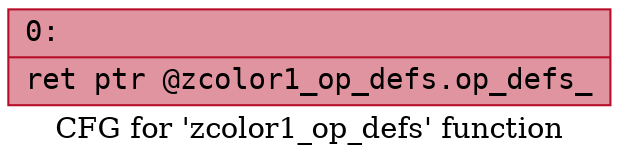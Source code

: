 digraph "CFG for 'zcolor1_op_defs' function" {
	label="CFG for 'zcolor1_op_defs' function";

	Node0x600002a76030 [shape=record,color="#b70d28ff", style=filled, fillcolor="#b70d2870" fontname="Courier",label="{0:\l|  ret ptr @zcolor1_op_defs.op_defs_\l}"];
}
